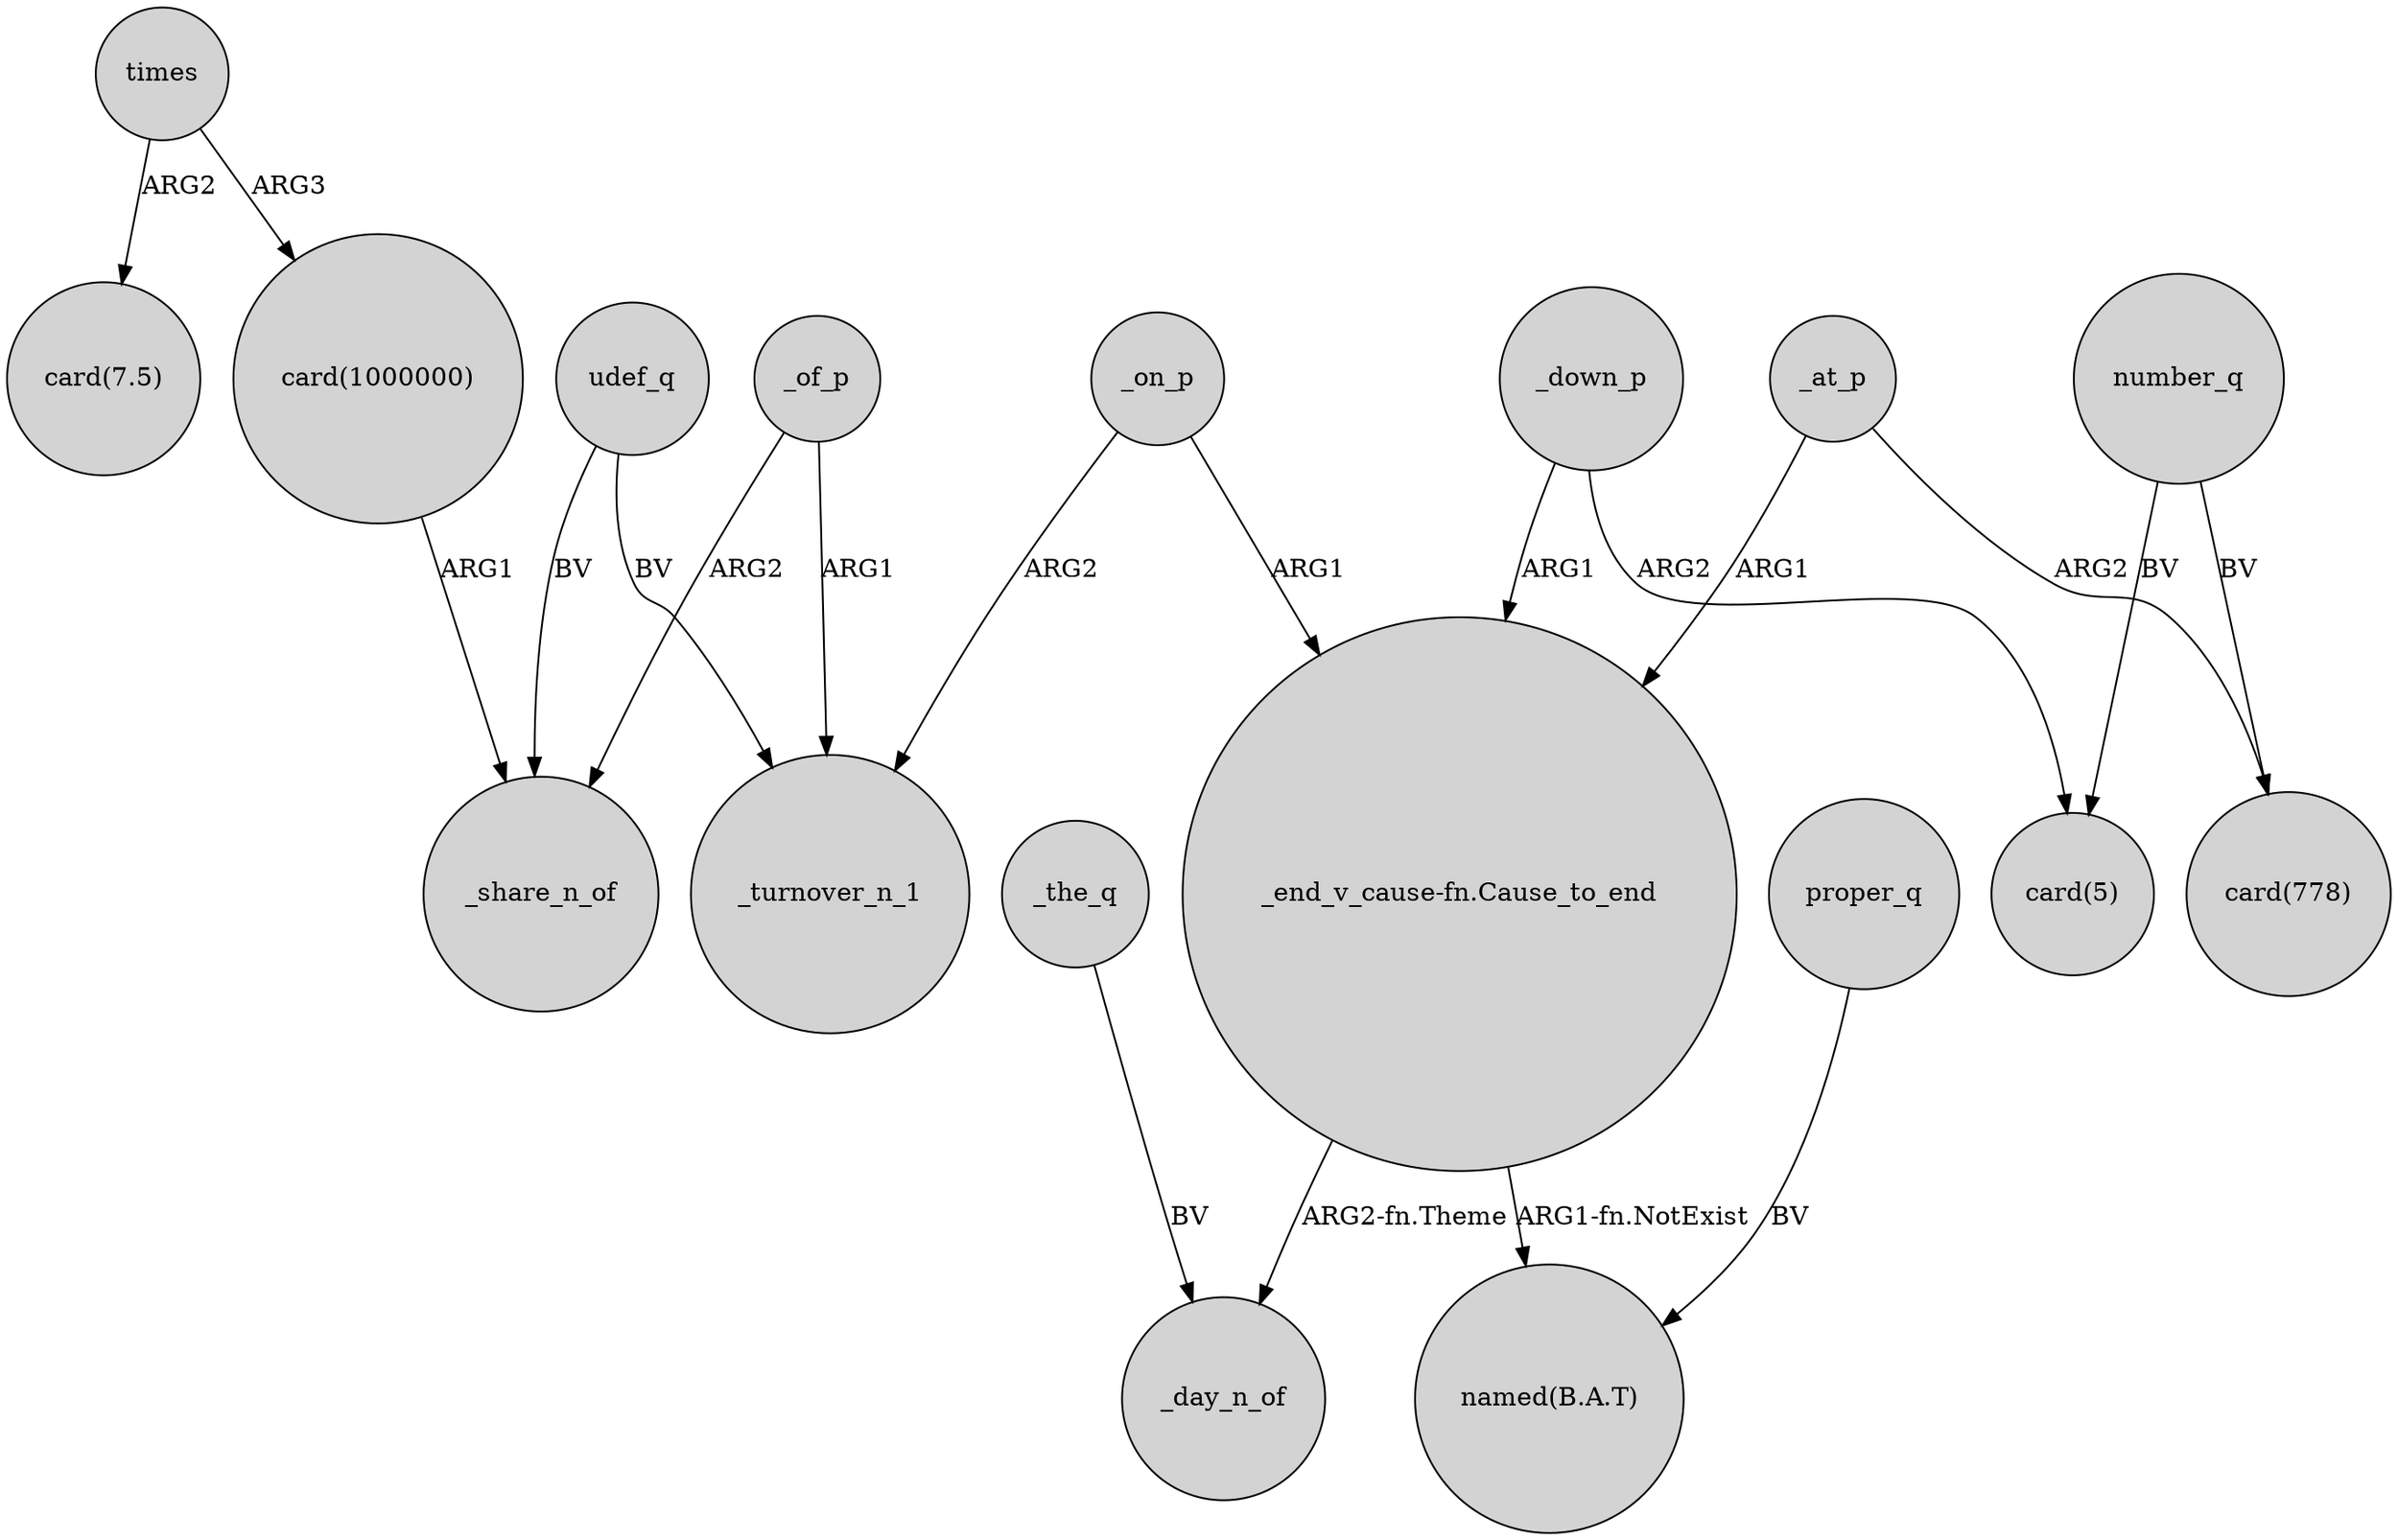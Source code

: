 digraph {
	node [shape=circle style=filled]
	times -> "card(7.5)" [label=ARG2]
	_on_p -> _turnover_n_1 [label=ARG2]
	_down_p -> "card(5)" [label=ARG2]
	number_q -> "card(778)" [label=BV]
	"_end_v_cause-fn.Cause_to_end" -> _day_n_of [label="ARG2-fn.Theme"]
	_down_p -> "_end_v_cause-fn.Cause_to_end" [label=ARG1]
	number_q -> "card(5)" [label=BV]
	_the_q -> _day_n_of [label=BV]
	_on_p -> "_end_v_cause-fn.Cause_to_end" [label=ARG1]
	proper_q -> "named(B.A.T)" [label=BV]
	times -> "card(1000000)" [label=ARG3]
	_at_p -> "card(778)" [label=ARG2]
	_at_p -> "_end_v_cause-fn.Cause_to_end" [label=ARG1]
	udef_q -> _share_n_of [label=BV]
	"card(1000000)" -> _share_n_of [label=ARG1]
	_of_p -> _share_n_of [label=ARG2]
	"_end_v_cause-fn.Cause_to_end" -> "named(B.A.T)" [label="ARG1-fn.NotExist"]
	udef_q -> _turnover_n_1 [label=BV]
	_of_p -> _turnover_n_1 [label=ARG1]
}

